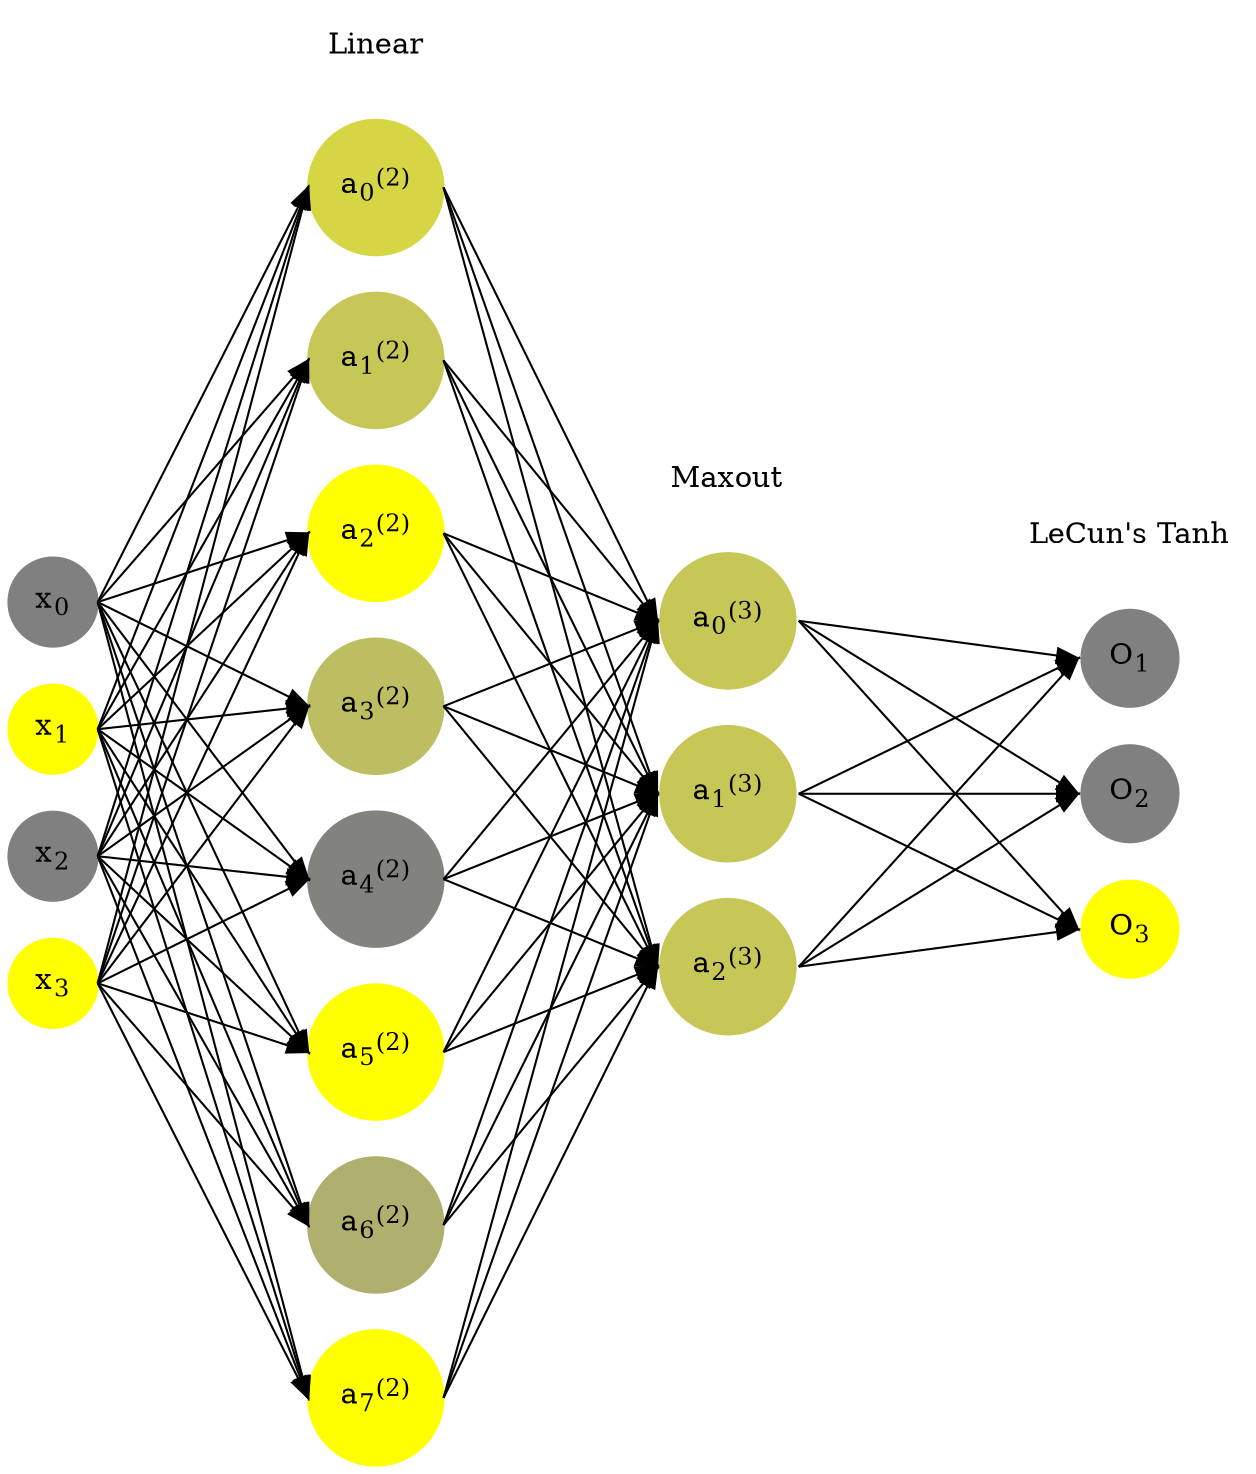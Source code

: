 digraph G {
	rankdir = LR;
	splines=false;
	edge[style=invis];
	ranksep= 1.4;
	{
	node [shape=circle, color="0.1667, 0.0, 0.5", style=filled, fillcolor="0.1667, 0.0, 0.5"];
	x0 [label=<x<sub>0</sub>>];
	}
	{
	node [shape=circle, color="0.1667, 1.0, 1.0", style=filled, fillcolor="0.1667, 1.0, 1.0"];
	x1 [label=<x<sub>1</sub>>];
	}
	{
	node [shape=circle, color="0.1667, 0.0, 0.5", style=filled, fillcolor="0.1667, 0.0, 0.5"];
	x2 [label=<x<sub>2</sub>>];
	}
	{
	node [shape=circle, color="0.1667, 1.0, 1.0", style=filled, fillcolor="0.1667, 1.0, 1.0"];
	x3 [label=<x<sub>3</sub>>];
	}
	{
	node [shape=circle, color="0.1667, 0.678831, 0.839416", style=filled, fillcolor="0.1667, 0.678831, 0.839416"];
	a02 [label=<a<sub>0</sub><sup>(2)</sup>>];
	}
	{
	node [shape=circle, color="0.1667, 0.555696, 0.777848", style=filled, fillcolor="0.1667, 0.555696, 0.777848"];
	a12 [label=<a<sub>1</sub><sup>(2)</sup>>];
	}
	{
	node [shape=circle, color="0.1667, 3.034718, 2.017359", style=filled, fillcolor="0.1667, 3.034718, 2.017359"];
	a22 [label=<a<sub>2</sub><sup>(2)</sup>>];
	}
	{
	node [shape=circle, color="0.1667, 0.482384, 0.741192", style=filled, fillcolor="0.1667, 0.482384, 0.741192"];
	a32 [label=<a<sub>3</sub><sup>(2)</sup>>];
	}
	{
	node [shape=circle, color="0.1667, 0.019873, 0.509936", style=filled, fillcolor="0.1667, 0.019873, 0.509936"];
	a42 [label=<a<sub>4</sub><sup>(2)</sup>>];
	}
	{
	node [shape=circle, color="0.1667, 2.737942, 1.868971", style=filled, fillcolor="0.1667, 2.737942, 1.868971"];
	a52 [label=<a<sub>5</sub><sup>(2)</sup>>];
	}
	{
	node [shape=circle, color="0.1667, 0.368320, 0.684160", style=filled, fillcolor="0.1667, 0.368320, 0.684160"];
	a62 [label=<a<sub>6</sub><sup>(2)</sup>>];
	}
	{
	node [shape=circle, color="0.1667, 2.360665, 1.680332", style=filled, fillcolor="0.1667, 2.360665, 1.680332"];
	a72 [label=<a<sub>7</sub><sup>(2)</sup>>];
	}
	{
	node [shape=circle, color="0.1667, 0.561116, 0.780558", style=filled, fillcolor="0.1667, 0.561116, 0.780558"];
	a03 [label=<a<sub>0</sub><sup>(3)</sup>>];
	}
	{
	node [shape=circle, color="0.1667, 0.561116, 0.780558", style=filled, fillcolor="0.1667, 0.561116, 0.780558"];
	a13 [label=<a<sub>1</sub><sup>(3)</sup>>];
	}
	{
	node [shape=circle, color="0.1667, 0.561116, 0.780558", style=filled, fillcolor="0.1667, 0.561116, 0.780558"];
	a23 [label=<a<sub>2</sub><sup>(3)</sup>>];
	}
	{
	node [shape=circle, color="0.1667, 0.0, 0.5", style=filled, fillcolor="0.1667, 0.0, 0.5"];
	O1 [label=<O<sub>1</sub>>];
	}
	{
	node [shape=circle, color="0.1667, 0.0, 0.5", style=filled, fillcolor="0.1667, 0.0, 0.5"];
	O2 [label=<O<sub>2</sub>>];
	}
	{
	node [shape=circle, color="0.1667, 1.0, 1.0", style=filled, fillcolor="0.1667, 1.0, 1.0"];
	O3 [label=<O<sub>3</sub>>];
	}
	{
	rank=same;
	x0->x1->x2->x3;
	}
	{
	rank=same;
	a02->a12->a22->a32->a42->a52->a62->a72;
	}
	{
	rank=same;
	a03->a13->a23;
	}
	{
	rank=same;
	O1->O2->O3;
	}
	l1 [shape=plaintext,label="Linear"];
	l1->a02;
	{rank=same; l1;a02};
	l2 [shape=plaintext,label="Maxout"];
	l2->a03;
	{rank=same; l2;a03};
	l3 [shape=plaintext,label="LeCun's Tanh"];
	l3->O1;
	{rank=same; l3;O1};
edge[style=solid, tailport=e, headport=w];
	{x0;x1;x2;x3} -> {a02;a12;a22;a32;a42;a52;a62;a72};
	{a02;a12;a22;a32;a42;a52;a62;a72} -> {a03;a13;a23};
	{a03;a13;a23} -> {O1,O2,O3};
}
